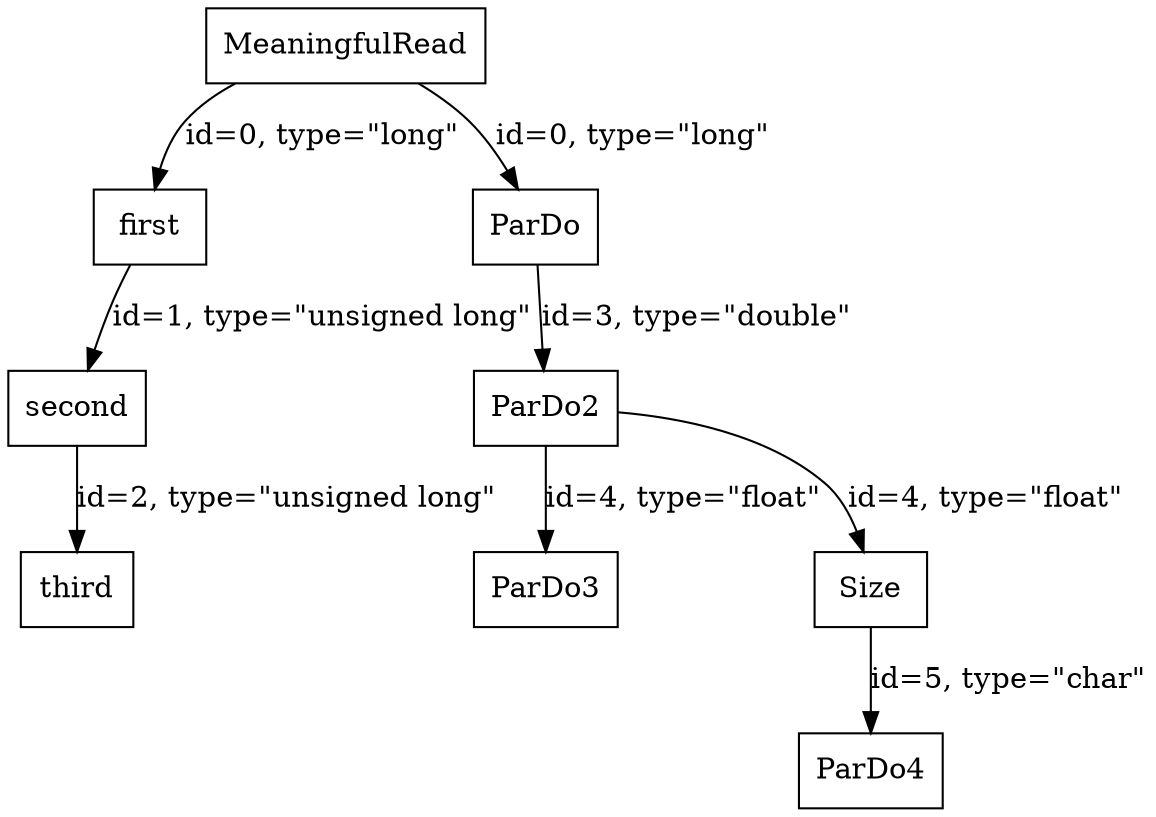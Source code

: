 digraph pipeline {
    "MeaningfulRead" [shape=box];
    "MeaningfulRead" -> "first" [label = "id=0, type=\"long\""];
    "MeaningfulRead" -> "ParDo" [label = "id=0, type=\"long\""];
    "first" [shape=box];
    "first" -> "second" [label = "id=1, type=\"unsigned long\""];
    "second" [shape=box];
    "second" -> "third" [label = "id=2, type=\"unsigned long\""];
    "third" [shape=box];
    "ParDo" [shape=box];
    "ParDo" -> "ParDo2" [label = "id=3, type=\"double\""];
    "ParDo2" [shape=box];
    "ParDo2" -> "ParDo3" [label = "id=4, type=\"float\""];
    "ParDo2" -> "Size" [label = "id=4, type=\"float\""];
    "ParDo3" [shape=box];
    "Size" [shape=box];
    "Size" -> "ParDo4" [label = "id=5, type=\"char\""];
    "ParDo4" [shape=box];
}

